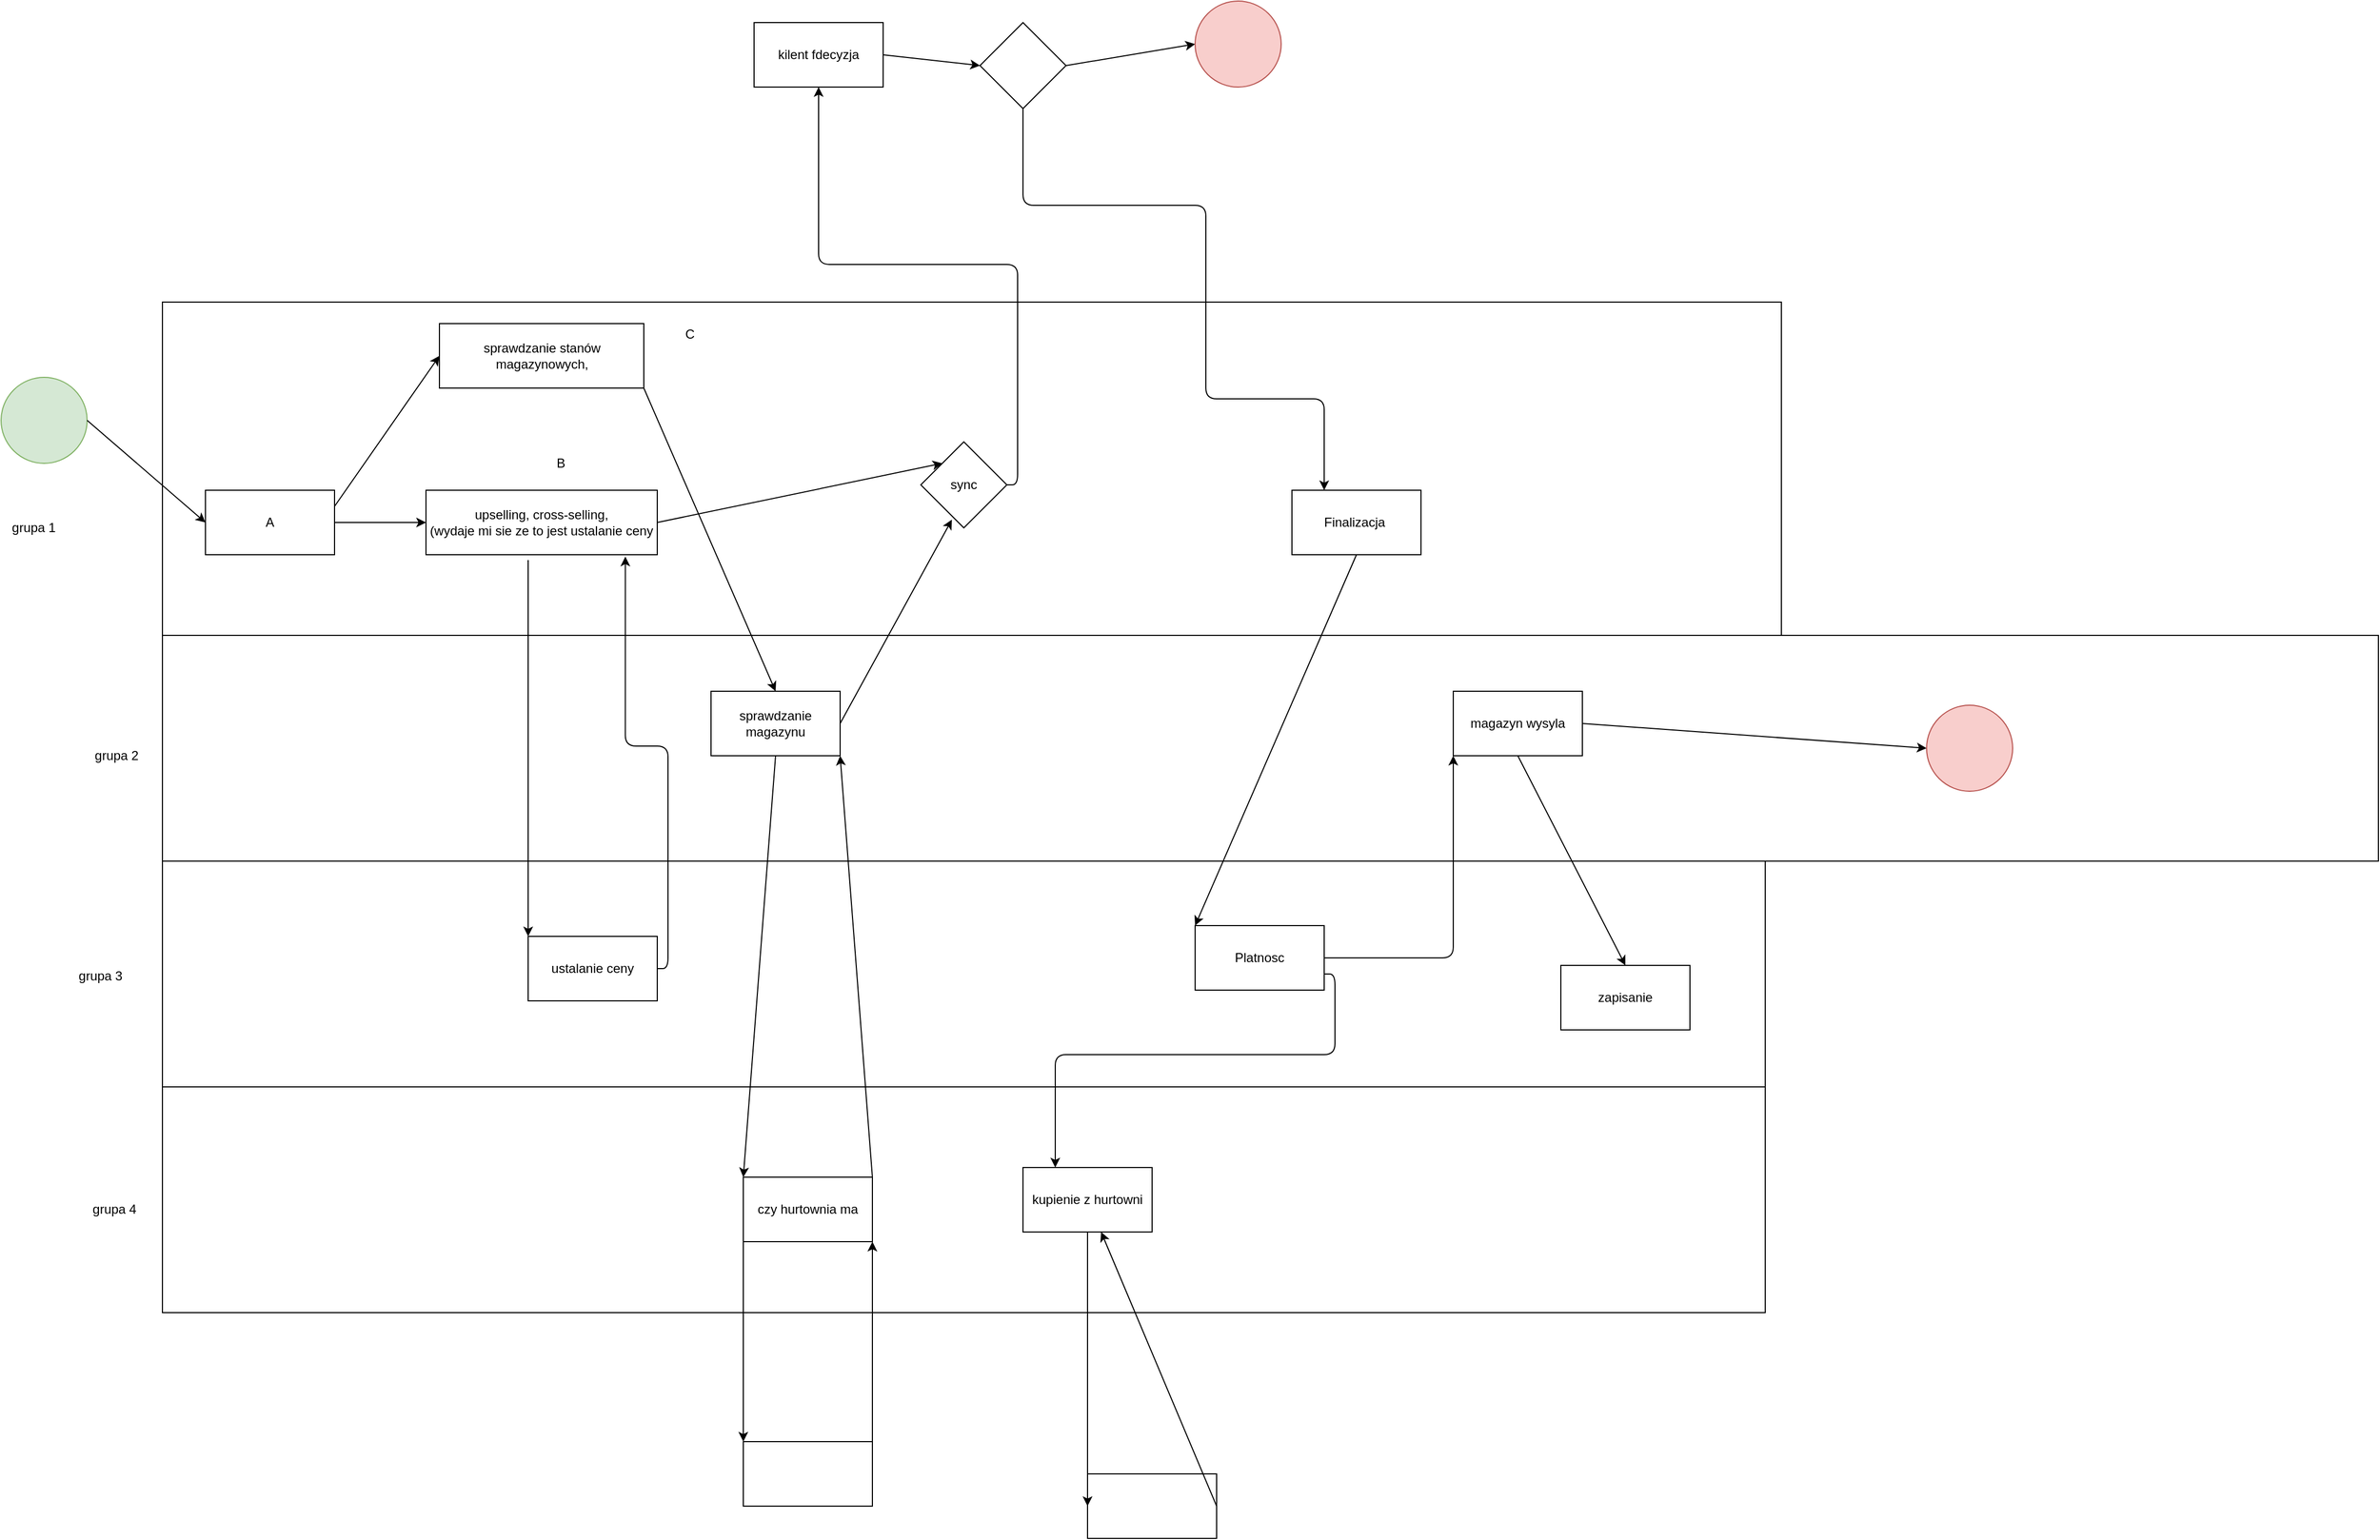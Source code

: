 <mxfile version="12.9.3" type="device"><diagram id="jsHZmkJMQ-BWgmSN2uL2" name="Page-1"><mxGraphModel dx="1102" dy="1736" grid="1" gridSize="10" guides="1" tooltips="1" connect="1" arrows="1" fold="1" page="1" pageScale="1" pageWidth="850" pageHeight="1100" math="0" shadow="0"><root><mxCell id="0"/><mxCell id="1" parent="0"/><mxCell id="MSJGgXnMnK2YRr2EUB4X-1" value="" style="rounded=0;whiteSpace=wrap;html=1;fillColor=none;" parent="1" vertex="1"><mxGeometry x="180" y="30" width="1505" height="310" as="geometry"/></mxCell><mxCell id="MSJGgXnMnK2YRr2EUB4X-2" value="" style="rounded=0;whiteSpace=wrap;html=1;fillColor=none;" parent="1" vertex="1"><mxGeometry x="180" y="340" width="2060" height="210" as="geometry"/></mxCell><mxCell id="MSJGgXnMnK2YRr2EUB4X-3" value="" style="rounded=0;whiteSpace=wrap;html=1;fillColor=none;" parent="1" vertex="1"><mxGeometry x="180" y="550" width="1490" height="210" as="geometry"/></mxCell><mxCell id="MSJGgXnMnK2YRr2EUB4X-4" value="" style="rounded=0;whiteSpace=wrap;html=1;fillColor=none;" parent="1" vertex="1"><mxGeometry x="180" y="760" width="1490" height="210" as="geometry"/></mxCell><mxCell id="MSJGgXnMnK2YRr2EUB4X-5" value="A" style="rounded=0;whiteSpace=wrap;html=1;fillColor=none;" parent="1" vertex="1"><mxGeometry x="220" y="205" width="120" height="60" as="geometry"/></mxCell><mxCell id="MSJGgXnMnK2YRr2EUB4X-6" value="grupa 1" style="text;html=1;align=center;verticalAlign=middle;resizable=0;points=[];autosize=1;" parent="1" vertex="1"><mxGeometry x="30" y="230" width="60" height="20" as="geometry"/></mxCell><mxCell id="MSJGgXnMnK2YRr2EUB4X-7" value="grupa 2" style="text;html=1;align=center;verticalAlign=middle;resizable=0;points=[];autosize=1;" parent="1" vertex="1"><mxGeometry x="107" y="442" width="60" height="20" as="geometry"/></mxCell><mxCell id="MSJGgXnMnK2YRr2EUB4X-8" value="grupa 3&lt;br&gt;" style="text;html=1;align=center;verticalAlign=middle;resizable=0;points=[];autosize=1;" parent="1" vertex="1"><mxGeometry x="92" y="647" width="60" height="20" as="geometry"/></mxCell><mxCell id="MSJGgXnMnK2YRr2EUB4X-9" value="grupa 4" style="text;html=1;align=center;verticalAlign=middle;resizable=0;points=[];autosize=1;" parent="1" vertex="1"><mxGeometry x="105" y="864" width="60" height="20" as="geometry"/></mxCell><mxCell id="MSJGgXnMnK2YRr2EUB4X-10" value="upselling, cross-selling,&lt;br&gt;(wydaje mi sie ze to jest ustalanie ceny" style="rounded=0;whiteSpace=wrap;html=1;fillColor=none;" parent="1" vertex="1"><mxGeometry x="425" y="205" width="215" height="60" as="geometry"/></mxCell><mxCell id="MSJGgXnMnK2YRr2EUB4X-11" value="" style="endArrow=classic;html=1;exitX=1;exitY=0.5;exitDx=0;exitDy=0;entryX=0;entryY=0.5;entryDx=0;entryDy=0;" parent="1" source="MSJGgXnMnK2YRr2EUB4X-5" target="MSJGgXnMnK2YRr2EUB4X-10" edge="1"><mxGeometry width="50" height="50" relative="1" as="geometry"><mxPoint x="500" y="510" as="sourcePoint"/><mxPoint x="550" y="460" as="targetPoint"/></mxGeometry></mxCell><mxCell id="MSJGgXnMnK2YRr2EUB4X-12" value="" style="endArrow=classic;html=1;entryX=0;entryY=0;entryDx=0;entryDy=0;edgeStyle=orthogonalEdgeStyle;" parent="1" target="MSJGgXnMnK2YRr2EUB4X-13" edge="1"><mxGeometry width="50" height="50" relative="1" as="geometry"><mxPoint x="520" y="270" as="sourcePoint"/><mxPoint x="540" y="360" as="targetPoint"/><Array as="points"><mxPoint x="520" y="440"/><mxPoint x="520" y="440"/></Array></mxGeometry></mxCell><mxCell id="MSJGgXnMnK2YRr2EUB4X-13" value="ustalanie ceny" style="rounded=0;whiteSpace=wrap;html=1;fillColor=none;" parent="1" vertex="1"><mxGeometry x="520" y="620" width="120" height="60" as="geometry"/></mxCell><mxCell id="MSJGgXnMnK2YRr2EUB4X-14" value="" style="endArrow=classic;html=1;exitX=1;exitY=0.5;exitDx=0;exitDy=0;entryX=0.862;entryY=1.029;entryDx=0;entryDy=0;edgeStyle=orthogonalEdgeStyle;entryPerimeter=0;" parent="1" source="MSJGgXnMnK2YRr2EUB4X-13" target="MSJGgXnMnK2YRr2EUB4X-10" edge="1"><mxGeometry width="50" height="50" relative="1" as="geometry"><mxPoint x="500" y="670" as="sourcePoint"/><mxPoint x="680" y="235" as="targetPoint"/><Array as="points"><mxPoint x="650" y="650"/><mxPoint x="650" y="443"/><mxPoint x="610" y="443"/></Array></mxGeometry></mxCell><mxCell id="MSJGgXnMnK2YRr2EUB4X-15" value="sprawdzanie stanów magazynowych," style="rounded=0;whiteSpace=wrap;html=1;fillColor=none;" parent="1" vertex="1"><mxGeometry x="437.5" y="50" width="190" height="60" as="geometry"/></mxCell><mxCell id="MSJGgXnMnK2YRr2EUB4X-19" value="sprawdzanie magazynu" style="rounded=0;whiteSpace=wrap;html=1;fillColor=none;" parent="1" vertex="1"><mxGeometry x="690" y="392" width="120" height="60" as="geometry"/></mxCell><mxCell id="MSJGgXnMnK2YRr2EUB4X-24" value="kupienie z hurtowni" style="rounded=0;whiteSpace=wrap;html=1;fillColor=none;" parent="1" vertex="1"><mxGeometry x="980" y="835" width="120" height="60" as="geometry"/></mxCell><mxCell id="MSJGgXnMnK2YRr2EUB4X-25" value="" style="endArrow=classic;html=1;entryX=0.361;entryY=0.905;entryDx=0;entryDy=0;exitX=1;exitY=0.5;exitDx=0;exitDy=0;entryPerimeter=0;" parent="1" source="MSJGgXnMnK2YRr2EUB4X-19" target="MSJGgXnMnK2YRr2EUB4X-57" edge="1"><mxGeometry width="50" height="50" relative="1" as="geometry"><mxPoint x="895" y="500" as="sourcePoint"/><mxPoint x="900" y="412" as="targetPoint"/></mxGeometry></mxCell><mxCell id="MSJGgXnMnK2YRr2EUB4X-28" value="Finalizacja&amp;nbsp;" style="rounded=0;whiteSpace=wrap;html=1;fillColor=none;" parent="1" vertex="1"><mxGeometry x="1230" y="205" width="120" height="60" as="geometry"/></mxCell><mxCell id="MSJGgXnMnK2YRr2EUB4X-31" value="Platnosc" style="rounded=0;whiteSpace=wrap;html=1;fillColor=none;" parent="1" vertex="1"><mxGeometry x="1140" y="610" width="120" height="60" as="geometry"/></mxCell><mxCell id="MSJGgXnMnK2YRr2EUB4X-32" value="" style="endArrow=classic;html=1;exitX=0.5;exitY=1;exitDx=0;exitDy=0;entryX=0;entryY=0;entryDx=0;entryDy=0;" parent="1" source="MSJGgXnMnK2YRr2EUB4X-28" target="MSJGgXnMnK2YRr2EUB4X-31" edge="1"><mxGeometry width="50" height="50" relative="1" as="geometry"><mxPoint x="1160" y="500" as="sourcePoint"/><mxPoint x="1210" y="450" as="targetPoint"/></mxGeometry></mxCell><mxCell id="MSJGgXnMnK2YRr2EUB4X-35" value="" style="endArrow=classic;html=1;exitX=1;exitY=0.5;exitDx=0;exitDy=0;entryX=0;entryY=1;entryDx=0;entryDy=0;edgeStyle=orthogonalEdgeStyle;" parent="1" source="MSJGgXnMnK2YRr2EUB4X-31" target="MSJGgXnMnK2YRr2EUB4X-36" edge="1"><mxGeometry width="50" height="50" relative="1" as="geometry"><mxPoint x="1290" y="630" as="sourcePoint"/><mxPoint x="1340" y="580" as="targetPoint"/></mxGeometry></mxCell><mxCell id="MSJGgXnMnK2YRr2EUB4X-36" value="magazyn wysyla" style="rounded=0;whiteSpace=wrap;html=1;fillColor=none;" parent="1" vertex="1"><mxGeometry x="1380" y="392" width="120" height="60" as="geometry"/></mxCell><mxCell id="MSJGgXnMnK2YRr2EUB4X-37" value="" style="endArrow=classic;html=1;exitX=1;exitY=0.5;exitDx=0;exitDy=0;entryX=0;entryY=0.5;entryDx=0;entryDy=0;" parent="1" source="MSJGgXnMnK2YRr2EUB4X-36" target="MSJGgXnMnK2YRr2EUB4X-38" edge="1"><mxGeometry width="50" height="50" relative="1" as="geometry"><mxPoint x="1510" y="490" as="sourcePoint"/><mxPoint x="1560" y="440" as="targetPoint"/></mxGeometry></mxCell><mxCell id="MSJGgXnMnK2YRr2EUB4X-38" value="" style="ellipse;whiteSpace=wrap;html=1;aspect=fixed;fillColor=#f8cecc;strokeColor=#b85450;" parent="1" vertex="1"><mxGeometry x="1820" y="405" width="80" height="80" as="geometry"/></mxCell><mxCell id="MSJGgXnMnK2YRr2EUB4X-40" value="" style="endArrow=classic;html=1;entryX=0.5;entryY=0;entryDx=0;entryDy=0;exitX=0.5;exitY=1;exitDx=0;exitDy=0;" parent="1" source="MSJGgXnMnK2YRr2EUB4X-36" target="MSJGgXnMnK2YRr2EUB4X-41" edge="1"><mxGeometry width="50" height="50" relative="1" as="geometry"><mxPoint x="1540" y="460" as="sourcePoint"/><mxPoint x="1510" y="620" as="targetPoint"/></mxGeometry></mxCell><mxCell id="MSJGgXnMnK2YRr2EUB4X-41" value="zapisanie" style="rounded=0;whiteSpace=wrap;html=1;fillColor=none;" parent="1" vertex="1"><mxGeometry x="1480" y="647" width="120" height="60" as="geometry"/></mxCell><mxCell id="MSJGgXnMnK2YRr2EUB4X-42" value="" style="ellipse;whiteSpace=wrap;html=1;aspect=fixed;fillColor=#d5e8d4;strokeColor=#82b366;" parent="1" vertex="1"><mxGeometry x="30" y="100" width="80" height="80" as="geometry"/></mxCell><mxCell id="MSJGgXnMnK2YRr2EUB4X-43" value="" style="endArrow=classic;html=1;entryX=0;entryY=0.5;entryDx=0;entryDy=0;exitX=1;exitY=0.5;exitDx=0;exitDy=0;" parent="1" source="MSJGgXnMnK2YRr2EUB4X-42" target="MSJGgXnMnK2YRr2EUB4X-5" edge="1"><mxGeometry width="50" height="50" relative="1" as="geometry"><mxPoint x="270" y="390" as="sourcePoint"/><mxPoint x="320" y="340" as="targetPoint"/></mxGeometry></mxCell><mxCell id="MSJGgXnMnK2YRr2EUB4X-44" value="B" style="text;html=1;align=center;verticalAlign=middle;resizable=0;points=[];autosize=1;" parent="1" vertex="1"><mxGeometry x="540" y="170" width="20" height="20" as="geometry"/></mxCell><mxCell id="MSJGgXnMnK2YRr2EUB4X-45" value="C" style="text;html=1;align=center;verticalAlign=middle;resizable=0;points=[];autosize=1;" parent="1" vertex="1"><mxGeometry x="660" y="50" width="20" height="20" as="geometry"/></mxCell><mxCell id="MSJGgXnMnK2YRr2EUB4X-46" value="" style="rounded=0;whiteSpace=wrap;html=1;fillColor=none;" parent="1" vertex="1"><mxGeometry x="1040" y="1120" width="120" height="60" as="geometry"/></mxCell><mxCell id="MSJGgXnMnK2YRr2EUB4X-47" value="" style="endArrow=classic;html=1;exitX=0.5;exitY=1;exitDx=0;exitDy=0;entryX=0;entryY=0.5;entryDx=0;entryDy=0;" parent="1" source="MSJGgXnMnK2YRr2EUB4X-24" target="MSJGgXnMnK2YRr2EUB4X-46" edge="1"><mxGeometry width="50" height="50" relative="1" as="geometry"><mxPoint x="960" y="1040" as="sourcePoint"/><mxPoint x="1010" y="990" as="targetPoint"/></mxGeometry></mxCell><mxCell id="MSJGgXnMnK2YRr2EUB4X-48" value="" style="endArrow=classic;html=1;exitX=1;exitY=0.5;exitDx=0;exitDy=0;" parent="1" source="MSJGgXnMnK2YRr2EUB4X-46" target="MSJGgXnMnK2YRr2EUB4X-24" edge="1"><mxGeometry width="50" height="50" relative="1" as="geometry"><mxPoint x="1210" y="1170" as="sourcePoint"/><mxPoint x="1260" y="1120" as="targetPoint"/></mxGeometry></mxCell><mxCell id="MSJGgXnMnK2YRr2EUB4X-57" value="sync" style="rhombus;whiteSpace=wrap;html=1;fillColor=none;" parent="1" vertex="1"><mxGeometry x="885" y="160" width="80" height="80" as="geometry"/></mxCell><mxCell id="MSJGgXnMnK2YRr2EUB4X-58" value="" style="endArrow=classic;html=1;exitX=1;exitY=0.25;exitDx=0;exitDy=0;entryX=0;entryY=0.5;entryDx=0;entryDy=0;" parent="1" source="MSJGgXnMnK2YRr2EUB4X-5" target="MSJGgXnMnK2YRr2EUB4X-15" edge="1"><mxGeometry width="50" height="50" relative="1" as="geometry"><mxPoint x="380" y="190" as="sourcePoint"/><mxPoint x="430" y="140" as="targetPoint"/></mxGeometry></mxCell><mxCell id="MSJGgXnMnK2YRr2EUB4X-63" value="kilent fdecyzja" style="rounded=0;whiteSpace=wrap;html=1;fillColor=none;" parent="1" vertex="1"><mxGeometry x="730" y="-230" width="120" height="60" as="geometry"/></mxCell><mxCell id="MSJGgXnMnK2YRr2EUB4X-64" value="" style="endArrow=classic;html=1;exitX=1;exitY=0.5;exitDx=0;exitDy=0;entryX=0.5;entryY=1;entryDx=0;entryDy=0;edgeStyle=orthogonalEdgeStyle;" parent="1" source="MSJGgXnMnK2YRr2EUB4X-57" target="MSJGgXnMnK2YRr2EUB4X-63" edge="1"><mxGeometry width="50" height="50" relative="1" as="geometry"><mxPoint x="860" y="30" as="sourcePoint"/><mxPoint x="910" y="-20" as="targetPoint"/><Array as="points"><mxPoint x="975" y="200"/><mxPoint x="975" y="-5"/><mxPoint x="790" y="-5"/></Array></mxGeometry></mxCell><mxCell id="MSJGgXnMnK2YRr2EUB4X-65" value="" style="endArrow=classic;html=1;entryX=0;entryY=0.5;entryDx=0;entryDy=0;exitX=1;exitY=0.5;exitDx=0;exitDy=0;" parent="1" source="MSJGgXnMnK2YRr2EUB4X-83" target="MSJGgXnMnK2YRr2EUB4X-66" edge="1"><mxGeometry width="50" height="50" relative="1" as="geometry"><mxPoint x="950" y="-200" as="sourcePoint"/><mxPoint x="1030" y="-140" as="targetPoint"/></mxGeometry></mxCell><mxCell id="MSJGgXnMnK2YRr2EUB4X-66" value="" style="ellipse;whiteSpace=wrap;html=1;aspect=fixed;fillColor=#f8cecc;strokeColor=#b85450;" parent="1" vertex="1"><mxGeometry x="1140" y="-250" width="80" height="80" as="geometry"/></mxCell><mxCell id="MSJGgXnMnK2YRr2EUB4X-67" value="" style="endArrow=classic;html=1;entryX=0.25;entryY=0;entryDx=0;entryDy=0;edgeStyle=orthogonalEdgeStyle;exitX=0.5;exitY=1;exitDx=0;exitDy=0;" parent="1" source="MSJGgXnMnK2YRr2EUB4X-83" target="MSJGgXnMnK2YRr2EUB4X-28" edge="1"><mxGeometry width="50" height="50" relative="1" as="geometry"><mxPoint x="830" y="-120" as="sourcePoint"/><mxPoint x="940" y="-90" as="targetPoint"/><Array as="points"><mxPoint x="980" y="-60"/><mxPoint x="1150" y="-60"/><mxPoint x="1150" y="120"/><mxPoint x="1260" y="120"/></Array></mxGeometry></mxCell><mxCell id="MSJGgXnMnK2YRr2EUB4X-69" value="" style="endArrow=classic;html=1;exitX=1;exitY=1;exitDx=0;exitDy=0;entryX=0.5;entryY=0;entryDx=0;entryDy=0;" parent="1" source="MSJGgXnMnK2YRr2EUB4X-15" target="MSJGgXnMnK2YRr2EUB4X-19" edge="1"><mxGeometry width="50" height="50" relative="1" as="geometry"><mxPoint x="730" y="300" as="sourcePoint"/><mxPoint x="780" y="250" as="targetPoint"/></mxGeometry></mxCell><mxCell id="MSJGgXnMnK2YRr2EUB4X-70" value="" style="endArrow=classic;html=1;exitX=1;exitY=0.5;exitDx=0;exitDy=0;entryX=0;entryY=0;entryDx=0;entryDy=0;" parent="1" source="MSJGgXnMnK2YRr2EUB4X-10" target="MSJGgXnMnK2YRr2EUB4X-57" edge="1"><mxGeometry width="50" height="50" relative="1" as="geometry"><mxPoint x="790" y="230" as="sourcePoint"/><mxPoint x="840" y="180" as="targetPoint"/></mxGeometry></mxCell><mxCell id="MSJGgXnMnK2YRr2EUB4X-76" value="" style="endArrow=classic;html=1;exitX=0.5;exitY=1;exitDx=0;exitDy=0;entryX=0;entryY=0;entryDx=0;entryDy=0;" parent="1" source="MSJGgXnMnK2YRr2EUB4X-19" target="MSJGgXnMnK2YRr2EUB4X-78" edge="1"><mxGeometry width="50" height="50" relative="1" as="geometry"><mxPoint x="950" y="500" as="sourcePoint"/><mxPoint x="790" y="835" as="targetPoint"/></mxGeometry></mxCell><mxCell id="MSJGgXnMnK2YRr2EUB4X-77" value="" style="endArrow=classic;html=1;exitX=1;exitY=0;exitDx=0;exitDy=0;entryX=1;entryY=1;entryDx=0;entryDy=0;" parent="1" source="MSJGgXnMnK2YRr2EUB4X-78" target="MSJGgXnMnK2YRr2EUB4X-19" edge="1"><mxGeometry width="50" height="50" relative="1" as="geometry"><mxPoint x="880" y="865" as="sourcePoint"/><mxPoint x="1000" y="680" as="targetPoint"/></mxGeometry></mxCell><mxCell id="MSJGgXnMnK2YRr2EUB4X-78" value="czy hurtownia ma" style="rounded=0;whiteSpace=wrap;html=1;fillColor=none;" parent="1" vertex="1"><mxGeometry x="720" y="844" width="120" height="60" as="geometry"/></mxCell><mxCell id="MSJGgXnMnK2YRr2EUB4X-79" value="" style="endArrow=classic;html=1;entryX=0.25;entryY=0;entryDx=0;entryDy=0;exitX=1;exitY=0.75;exitDx=0;exitDy=0;edgeStyle=orthogonalEdgeStyle;" parent="1" target="MSJGgXnMnK2YRr2EUB4X-24" edge="1" source="MSJGgXnMnK2YRr2EUB4X-31"><mxGeometry width="50" height="50" relative="1" as="geometry"><mxPoint x="1160" y="120" as="sourcePoint"/><mxPoint x="1130" y="440" as="targetPoint"/><Array as="points"><mxPoint x="1270" y="655"/><mxPoint x="1270" y="730"/><mxPoint x="1010" y="730"/></Array></mxGeometry></mxCell><mxCell id="MSJGgXnMnK2YRr2EUB4X-80" value="" style="rounded=0;whiteSpace=wrap;html=1;fillColor=none;" parent="1" vertex="1"><mxGeometry x="720" y="1090" width="120" height="60" as="geometry"/></mxCell><mxCell id="MSJGgXnMnK2YRr2EUB4X-81" value="" style="endArrow=classic;html=1;exitX=0;exitY=1;exitDx=0;exitDy=0;entryX=0;entryY=0;entryDx=0;entryDy=0;" parent="1" source="MSJGgXnMnK2YRr2EUB4X-78" target="MSJGgXnMnK2YRr2EUB4X-80" edge="1"><mxGeometry width="50" height="50" relative="1" as="geometry"><mxPoint x="640" y="1070" as="sourcePoint"/><mxPoint x="690" y="1020" as="targetPoint"/></mxGeometry></mxCell><mxCell id="MSJGgXnMnK2YRr2EUB4X-82" value="" style="endArrow=none;html=1;exitX=1;exitY=1;exitDx=0;exitDy=0;entryX=1;entryY=0;entryDx=0;entryDy=0;startArrow=classic;startFill=1;endFill=0;" parent="1" source="MSJGgXnMnK2YRr2EUB4X-78" target="MSJGgXnMnK2YRr2EUB4X-80" edge="1"><mxGeometry width="50" height="50" relative="1" as="geometry"><mxPoint x="890" y="1090" as="sourcePoint"/><mxPoint x="940" y="1040" as="targetPoint"/></mxGeometry></mxCell><mxCell id="MSJGgXnMnK2YRr2EUB4X-83" value="" style="rhombus;whiteSpace=wrap;html=1;fillColor=none;" parent="1" vertex="1"><mxGeometry x="940" y="-230" width="80" height="80" as="geometry"/></mxCell><mxCell id="MSJGgXnMnK2YRr2EUB4X-84" value="" style="endArrow=classic;html=1;exitX=1;exitY=0.5;exitDx=0;exitDy=0;entryX=0;entryY=0.5;entryDx=0;entryDy=0;" parent="1" source="MSJGgXnMnK2YRr2EUB4X-63" target="MSJGgXnMnK2YRr2EUB4X-83" edge="1"><mxGeometry width="50" height="50" relative="1" as="geometry"><mxPoint x="1160" y="-100" as="sourcePoint"/><mxPoint x="1210" y="-150" as="targetPoint"/></mxGeometry></mxCell></root></mxGraphModel></diagram></mxfile>